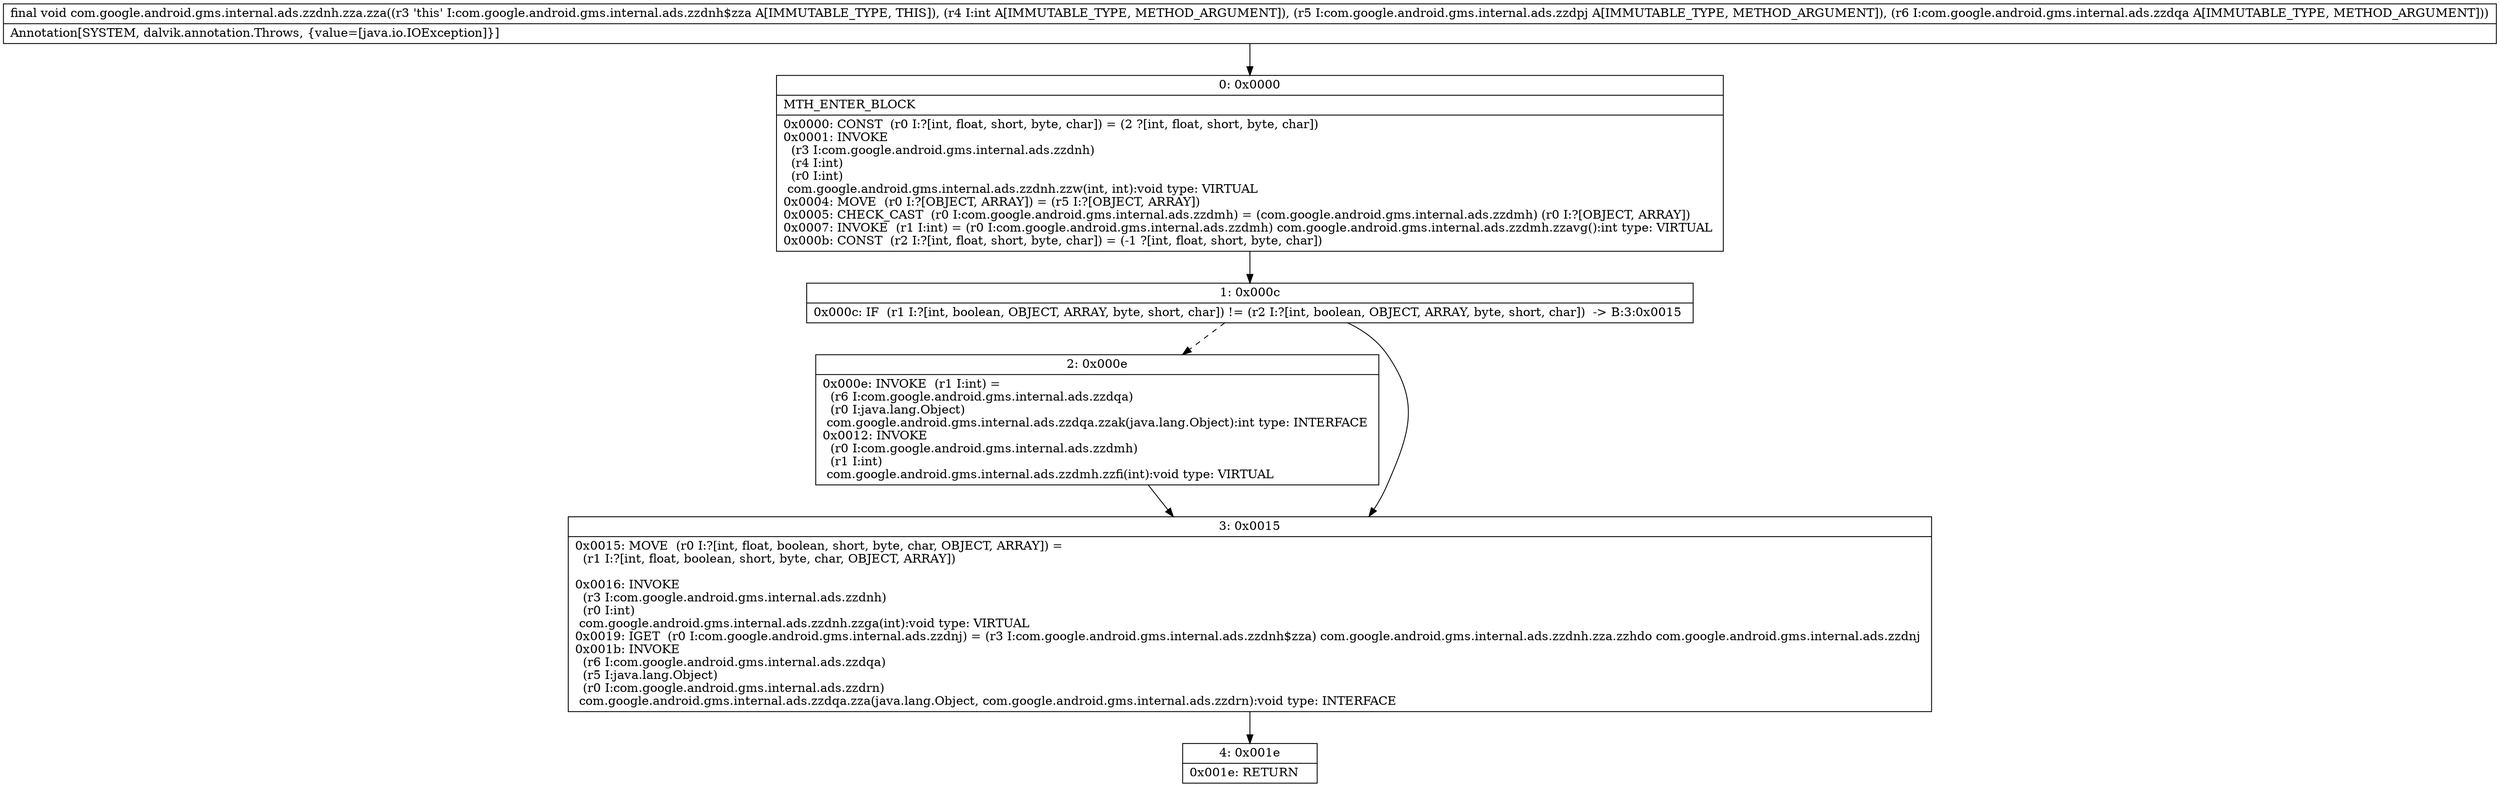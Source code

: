 digraph "CFG forcom.google.android.gms.internal.ads.zzdnh.zza.zza(ILcom\/google\/android\/gms\/internal\/ads\/zzdpj;Lcom\/google\/android\/gms\/internal\/ads\/zzdqa;)V" {
Node_0 [shape=record,label="{0\:\ 0x0000|MTH_ENTER_BLOCK\l|0x0000: CONST  (r0 I:?[int, float, short, byte, char]) = (2 ?[int, float, short, byte, char]) \l0x0001: INVOKE  \l  (r3 I:com.google.android.gms.internal.ads.zzdnh)\l  (r4 I:int)\l  (r0 I:int)\l com.google.android.gms.internal.ads.zzdnh.zzw(int, int):void type: VIRTUAL \l0x0004: MOVE  (r0 I:?[OBJECT, ARRAY]) = (r5 I:?[OBJECT, ARRAY]) \l0x0005: CHECK_CAST  (r0 I:com.google.android.gms.internal.ads.zzdmh) = (com.google.android.gms.internal.ads.zzdmh) (r0 I:?[OBJECT, ARRAY]) \l0x0007: INVOKE  (r1 I:int) = (r0 I:com.google.android.gms.internal.ads.zzdmh) com.google.android.gms.internal.ads.zzdmh.zzavg():int type: VIRTUAL \l0x000b: CONST  (r2 I:?[int, float, short, byte, char]) = (\-1 ?[int, float, short, byte, char]) \l}"];
Node_1 [shape=record,label="{1\:\ 0x000c|0x000c: IF  (r1 I:?[int, boolean, OBJECT, ARRAY, byte, short, char]) != (r2 I:?[int, boolean, OBJECT, ARRAY, byte, short, char])  \-\> B:3:0x0015 \l}"];
Node_2 [shape=record,label="{2\:\ 0x000e|0x000e: INVOKE  (r1 I:int) = \l  (r6 I:com.google.android.gms.internal.ads.zzdqa)\l  (r0 I:java.lang.Object)\l com.google.android.gms.internal.ads.zzdqa.zzak(java.lang.Object):int type: INTERFACE \l0x0012: INVOKE  \l  (r0 I:com.google.android.gms.internal.ads.zzdmh)\l  (r1 I:int)\l com.google.android.gms.internal.ads.zzdmh.zzfi(int):void type: VIRTUAL \l}"];
Node_3 [shape=record,label="{3\:\ 0x0015|0x0015: MOVE  (r0 I:?[int, float, boolean, short, byte, char, OBJECT, ARRAY]) = \l  (r1 I:?[int, float, boolean, short, byte, char, OBJECT, ARRAY])\l \l0x0016: INVOKE  \l  (r3 I:com.google.android.gms.internal.ads.zzdnh)\l  (r0 I:int)\l com.google.android.gms.internal.ads.zzdnh.zzga(int):void type: VIRTUAL \l0x0019: IGET  (r0 I:com.google.android.gms.internal.ads.zzdnj) = (r3 I:com.google.android.gms.internal.ads.zzdnh$zza) com.google.android.gms.internal.ads.zzdnh.zza.zzhdo com.google.android.gms.internal.ads.zzdnj \l0x001b: INVOKE  \l  (r6 I:com.google.android.gms.internal.ads.zzdqa)\l  (r5 I:java.lang.Object)\l  (r0 I:com.google.android.gms.internal.ads.zzdrn)\l com.google.android.gms.internal.ads.zzdqa.zza(java.lang.Object, com.google.android.gms.internal.ads.zzdrn):void type: INTERFACE \l}"];
Node_4 [shape=record,label="{4\:\ 0x001e|0x001e: RETURN   \l}"];
MethodNode[shape=record,label="{final void com.google.android.gms.internal.ads.zzdnh.zza.zza((r3 'this' I:com.google.android.gms.internal.ads.zzdnh$zza A[IMMUTABLE_TYPE, THIS]), (r4 I:int A[IMMUTABLE_TYPE, METHOD_ARGUMENT]), (r5 I:com.google.android.gms.internal.ads.zzdpj A[IMMUTABLE_TYPE, METHOD_ARGUMENT]), (r6 I:com.google.android.gms.internal.ads.zzdqa A[IMMUTABLE_TYPE, METHOD_ARGUMENT]))  | Annotation[SYSTEM, dalvik.annotation.Throws, \{value=[java.io.IOException]\}]\l}"];
MethodNode -> Node_0;
Node_0 -> Node_1;
Node_1 -> Node_2[style=dashed];
Node_1 -> Node_3;
Node_2 -> Node_3;
Node_3 -> Node_4;
}

